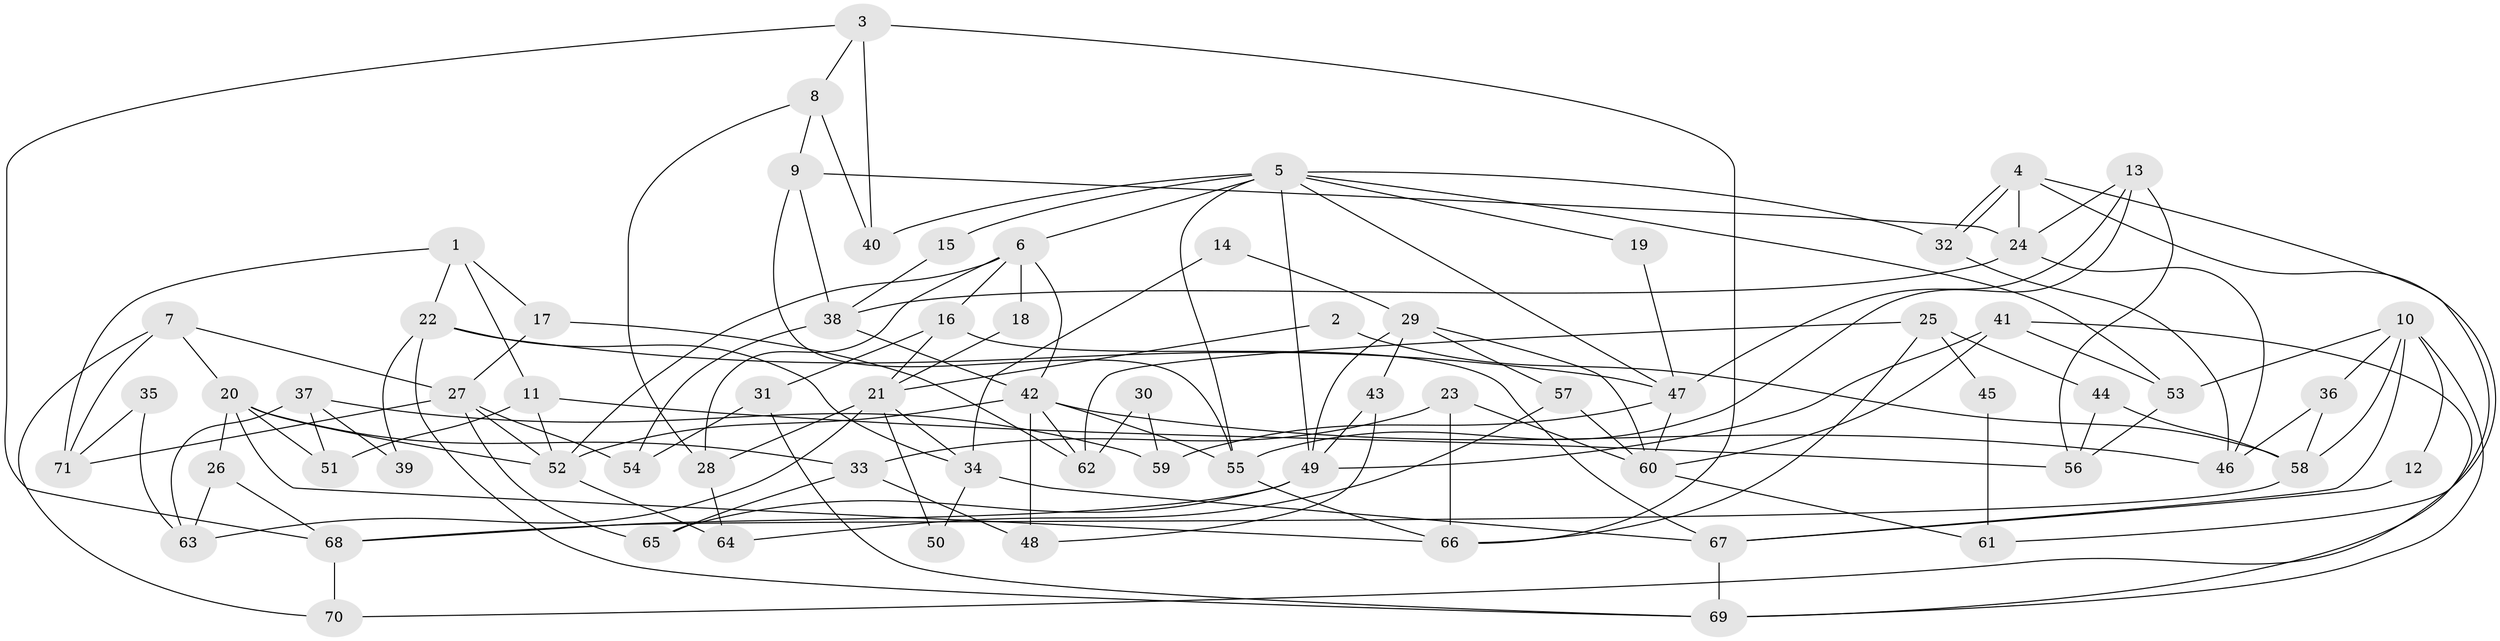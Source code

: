 // Generated by graph-tools (version 1.1) at 2025/50/03/09/25 04:50:24]
// undirected, 71 vertices, 142 edges
graph export_dot {
graph [start="1"]
  node [color=gray90,style=filled];
  1;
  2;
  3;
  4;
  5;
  6;
  7;
  8;
  9;
  10;
  11;
  12;
  13;
  14;
  15;
  16;
  17;
  18;
  19;
  20;
  21;
  22;
  23;
  24;
  25;
  26;
  27;
  28;
  29;
  30;
  31;
  32;
  33;
  34;
  35;
  36;
  37;
  38;
  39;
  40;
  41;
  42;
  43;
  44;
  45;
  46;
  47;
  48;
  49;
  50;
  51;
  52;
  53;
  54;
  55;
  56;
  57;
  58;
  59;
  60;
  61;
  62;
  63;
  64;
  65;
  66;
  67;
  68;
  69;
  70;
  71;
  1 -- 11;
  1 -- 22;
  1 -- 17;
  1 -- 71;
  2 -- 21;
  2 -- 58;
  3 -- 40;
  3 -- 66;
  3 -- 8;
  3 -- 68;
  4 -- 32;
  4 -- 32;
  4 -- 24;
  4 -- 61;
  4 -- 70;
  5 -- 47;
  5 -- 49;
  5 -- 6;
  5 -- 15;
  5 -- 19;
  5 -- 32;
  5 -- 40;
  5 -- 53;
  5 -- 55;
  6 -- 52;
  6 -- 16;
  6 -- 18;
  6 -- 28;
  6 -- 42;
  7 -- 20;
  7 -- 70;
  7 -- 27;
  7 -- 71;
  8 -- 9;
  8 -- 28;
  8 -- 40;
  9 -- 24;
  9 -- 38;
  9 -- 55;
  10 -- 69;
  10 -- 58;
  10 -- 12;
  10 -- 36;
  10 -- 53;
  10 -- 67;
  11 -- 56;
  11 -- 52;
  11 -- 51;
  12 -- 67;
  13 -- 56;
  13 -- 55;
  13 -- 24;
  13 -- 47;
  14 -- 29;
  14 -- 34;
  15 -- 38;
  16 -- 67;
  16 -- 21;
  16 -- 31;
  17 -- 27;
  17 -- 62;
  18 -- 21;
  19 -- 47;
  20 -- 52;
  20 -- 33;
  20 -- 26;
  20 -- 51;
  20 -- 66;
  21 -- 28;
  21 -- 34;
  21 -- 50;
  21 -- 63;
  22 -- 34;
  22 -- 69;
  22 -- 39;
  22 -- 47;
  23 -- 60;
  23 -- 66;
  23 -- 33;
  24 -- 46;
  24 -- 38;
  25 -- 62;
  25 -- 66;
  25 -- 44;
  25 -- 45;
  26 -- 68;
  26 -- 63;
  27 -- 71;
  27 -- 52;
  27 -- 54;
  27 -- 65;
  28 -- 64;
  29 -- 60;
  29 -- 57;
  29 -- 43;
  29 -- 49;
  30 -- 59;
  30 -- 62;
  31 -- 54;
  31 -- 69;
  32 -- 46;
  33 -- 48;
  33 -- 65;
  34 -- 67;
  34 -- 50;
  35 -- 71;
  35 -- 63;
  36 -- 46;
  36 -- 58;
  37 -- 63;
  37 -- 51;
  37 -- 39;
  37 -- 59;
  38 -- 42;
  38 -- 54;
  41 -- 53;
  41 -- 49;
  41 -- 60;
  41 -- 69;
  42 -- 55;
  42 -- 46;
  42 -- 48;
  42 -- 52;
  42 -- 62;
  43 -- 49;
  43 -- 48;
  44 -- 58;
  44 -- 56;
  45 -- 61;
  47 -- 59;
  47 -- 60;
  49 -- 65;
  49 -- 68;
  52 -- 64;
  53 -- 56;
  55 -- 66;
  57 -- 64;
  57 -- 60;
  58 -- 68;
  60 -- 61;
  67 -- 69;
  68 -- 70;
}

